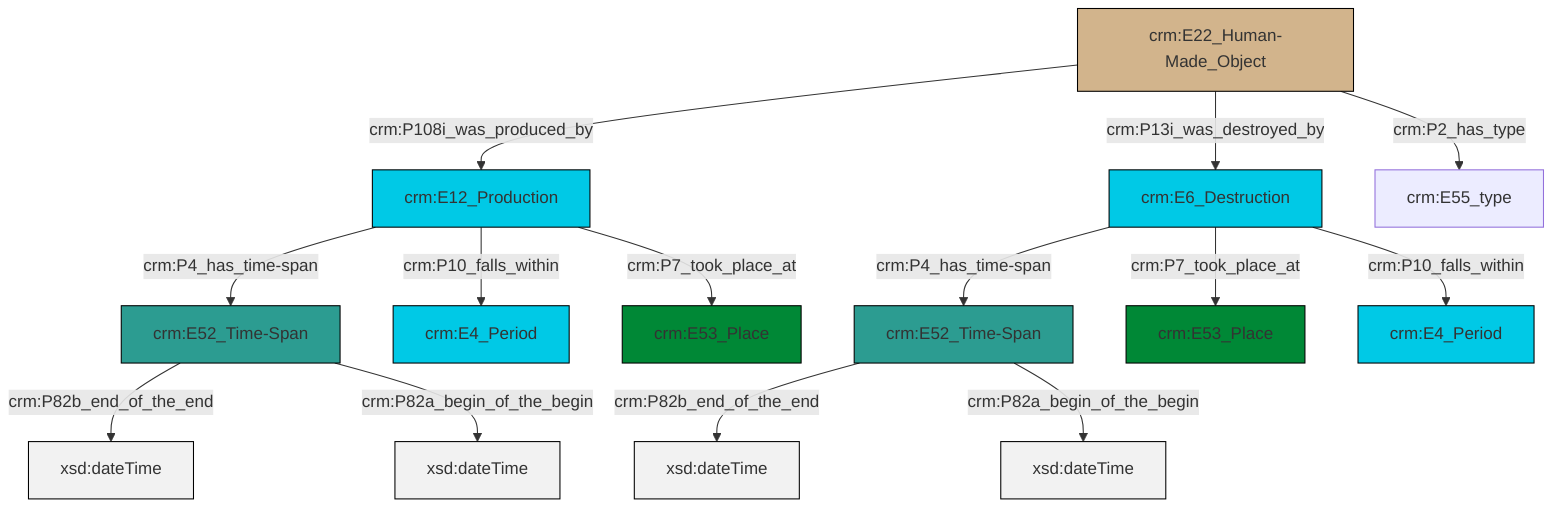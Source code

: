 graph TD
classDef Literal fill:#f2f2f2,stroke:#000000;
classDef CRM_Entity fill:#FFFFFF,stroke:#000000;
classDef Temporal_Entity fill:#00C9E6, stroke:#000000;
classDef Type fill:#E18312, stroke:#000000;
classDef Time-Span fill:#2C9C91, stroke:#000000;
classDef Appellation fill:#FFEB7F, stroke:#000000;
classDef Place fill:#008836, stroke:#000000;
classDef Persistent_Item fill:#B266B2, stroke:#000000;
classDef Conceptual_Object fill:#FFD700, stroke:#000000;
classDef Physical_Thing fill:#D2B48C, stroke:#000000;
classDef Actor fill:#f58aad, stroke:#000000;
classDef PC_Classes fill:#4ce600, stroke:#000000;
classDef Multi fill:#cccccc,stroke:#000000;

0["crm:E6_Destruction"]:::Temporal_Entity -->|crm:P4_has_time-span| 1["crm:E52_Time-Span"]:::Time-Span
2["crm:E12_Production"]:::Temporal_Entity -->|crm:P10_falls_within| 3["crm:E4_Period"]:::Temporal_Entity
5["crm:E22_Human-Made_Object"]:::Physical_Thing -->|crm:P2_has_type| 6["crm:E55_type"]:::Default
1["crm:E52_Time-Span"]:::Time-Span -->|crm:P82b_end_of_the_end| 9[xsd:dateTime]:::Literal
2["crm:E12_Production"]:::Temporal_Entity -->|crm:P7_took_place_at| 7["crm:E53_Place"]:::Place
2["crm:E12_Production"]:::Temporal_Entity -->|crm:P4_has_time-span| 11["crm:E52_Time-Span"]:::Time-Span
0["crm:E6_Destruction"]:::Temporal_Entity -->|crm:P7_took_place_at| 15["crm:E53_Place"]:::Place
5["crm:E22_Human-Made_Object"]:::Physical_Thing -->|crm:P108i_was_produced_by| 2["crm:E12_Production"]:::Temporal_Entity
0["crm:E6_Destruction"]:::Temporal_Entity -->|crm:P10_falls_within| 17["crm:E4_Period"]:::Temporal_Entity
11["crm:E52_Time-Span"]:::Time-Span -->|crm:P82b_end_of_the_end| 20[xsd:dateTime]:::Literal
11["crm:E52_Time-Span"]:::Time-Span -->|crm:P82a_begin_of_the_begin| 21[xsd:dateTime]:::Literal
5["crm:E22_Human-Made_Object"]:::Physical_Thing -->|crm:P13i_was_destroyed_by| 0["crm:E6_Destruction"]:::Temporal_Entity
1["crm:E52_Time-Span"]:::Time-Span -->|crm:P82a_begin_of_the_begin| 23[xsd:dateTime]:::Literal
